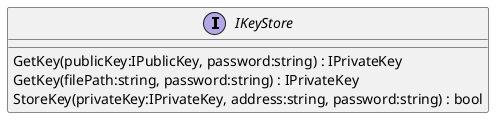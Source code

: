 @startuml
interface IKeyStore {
    GetKey(publicKey:IPublicKey, password:string) : IPrivateKey
    GetKey(filePath:string, password:string) : IPrivateKey
    StoreKey(privateKey:IPrivateKey, address:string, password:string) : bool
}
@enduml

